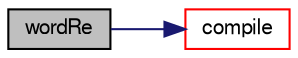 digraph "wordRe"
{
  bgcolor="transparent";
  edge [fontname="FreeSans",fontsize="10",labelfontname="FreeSans",labelfontsize="10"];
  node [fontname="FreeSans",fontsize="10",shape=record];
  rankdir="LR";
  Node19 [label="wordRe",height=0.2,width=0.4,color="black", fillcolor="grey75", style="filled", fontcolor="black"];
  Node19 -> Node20 [color="midnightblue",fontsize="10",style="solid",fontname="FreeSans"];
  Node20 [label="compile",height=0.2,width=0.4,color="red",URL="$a28262.html#a6d9cf83140518b168e8b2fe2a46b3ec6",tooltip="Compile the regular expression. "];
}
